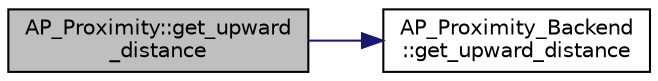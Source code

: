 digraph "AP_Proximity::get_upward_distance"
{
 // INTERACTIVE_SVG=YES
  edge [fontname="Helvetica",fontsize="10",labelfontname="Helvetica",labelfontsize="10"];
  node [fontname="Helvetica",fontsize="10",shape=record];
  rankdir="LR";
  Node1 [label="AP_Proximity::get_upward\l_distance",height=0.2,width=0.4,color="black", fillcolor="grey75", style="filled", fontcolor="black"];
  Node1 -> Node2 [color="midnightblue",fontsize="10",style="solid",fontname="Helvetica"];
  Node2 [label="AP_Proximity_Backend\l::get_upward_distance",height=0.2,width=0.4,color="black", fillcolor="white", style="filled",URL="$classAP__Proximity__Backend.html#a4ad630b571d0f9ad52ab307ea8cbcebb"];
}
